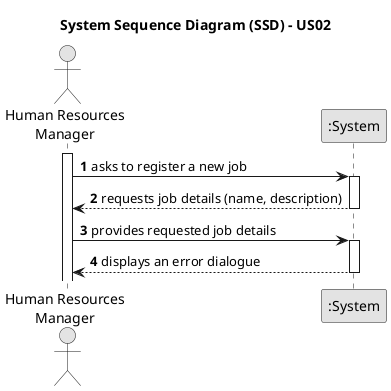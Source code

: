 @startuml
skinparam monochrome true
skinparam packageStyle rectangle
skinparam shadowing false

title System Sequence Diagram (SSD) - US02

autonumber

actor "Human Resources\nManager" as HRM
participant ":System" as System

activate HRM

    HRM -> System : asks to register a new job
    activate System

        System --> HRM : requests job details (name, description)
    deactivate System

    HRM -> System : provides requested job details
    activate System

        System --> HRM : displays an error dialogue
    deactivate System

@enduml